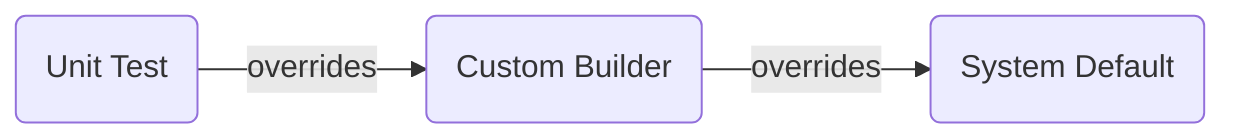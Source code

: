 flowchart LR;
    cb(Custom Builder) -- overrides --> sd(System Default);
    ut(Unit Test) -- overrides --> cb;